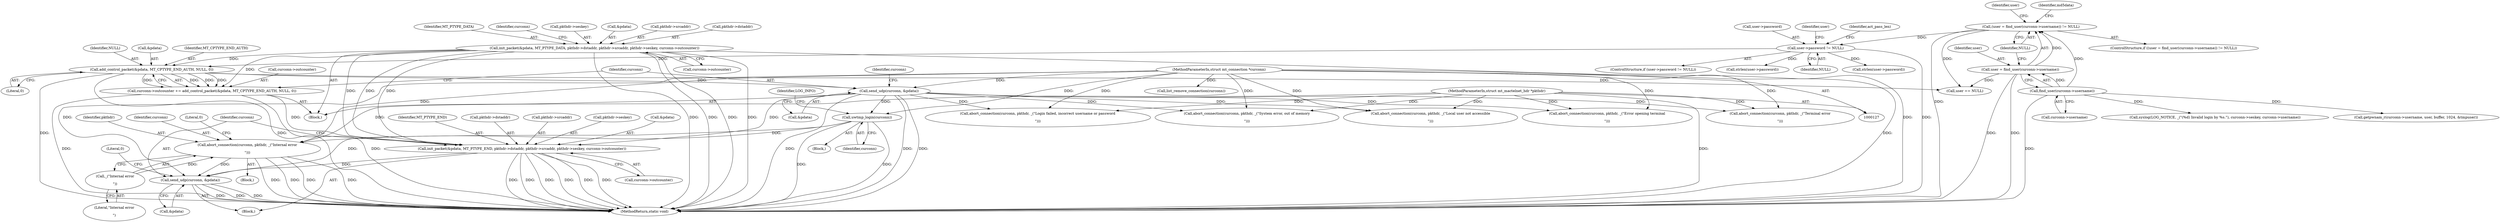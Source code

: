 digraph "0_MAC-Telnet_b69d11727d4f0f8cf719c79e3fb700f55ca03e9a_2@API" {
"1000658" [label="(Call,send_udp(curconn, &pdata))"];
"1000607" [label="(Call,abort_connection(curconn, pkthdr, _(\"Internal error\r\n\")))"];
"1000486" [label="(Call,uwtmp_login(curconn))"];
"1000262" [label="(Call,send_udp(curconn, &pdata))"];
"1000128" [label="(MethodParameterIn,struct mt_connection *curconn)"];
"1000256" [label="(Call,add_control_packet(&pdata, MT_CPTYPE_END_AUTH, NULL, 0))"];
"1000236" [label="(Call,init_packet(&pdata, MT_PTYPE_DATA, pkthdr->dstaddr, pkthdr->srcaddr, pkthdr->seskey, curconn->outcounter))"];
"1000158" [label="(Call,user->password != NULL)"];
"1000139" [label="(Call,(user = find_user(curconn->username)) != NULL)"];
"1000140" [label="(Call,user = find_user(curconn->username))"];
"1000142" [label="(Call,find_user(curconn->username))"];
"1000129" [label="(MethodParameterIn,struct mt_mactelnet_hdr *pkthdr)"];
"1000610" [label="(Call,_(\"Internal error\r\n\"))"];
"1000642" [label="(Call,init_packet(&pdata, MT_PTYPE_END, pkthdr->dstaddr, pkthdr->srcaddr, pkthdr->seskey, curconn->outcounter))"];
"1000252" [label="(Call,curconn->outcounter += add_control_packet(&pdata, MT_CPTYPE_END_AUTH, NULL, 0))"];
"1000129" [label="(MethodParameterIn,struct mt_mactelnet_hdr *pkthdr)"];
"1000484" [label="(Block,)"];
"1000475" [label="(Call,list_remove_connection(curconn))"];
"1000655" [label="(Call,curconn->outcounter)"];
"1000239" [label="(Identifier,MT_PTYPE_DATA)"];
"1000263" [label="(Identifier,curconn)"];
"1000277" [label="(Identifier,user)"];
"1000157" [label="(ControlStructure,if (user->password != NULL))"];
"1000143" [label="(Call,curconn->username)"];
"1000298" [label="(Call,abort_connection(curconn, pkthdr, _(\"Login failed, incorrect username or password\r\n\")))"];
"1000261" [label="(Literal,0)"];
"1000610" [label="(Call,_(\"Internal error\r\n\"))"];
"1000625" [label="(Block,)"];
"1000150" [label="(Identifier,md5data)"];
"1000660" [label="(Call,&pdata)"];
"1000645" [label="(Identifier,MT_PTYPE_END)"];
"1000705" [label="(MethodReturn,static void)"];
"1000276" [label="(Call,user == NULL)"];
"1000128" [label="(MethodParameterIn,struct mt_connection *curconn)"];
"1000288" [label="(Call,syslog(LOG_NOTICE, _(\"(%d) Invalid login by %s.\"), curconn->seskey, curconn->username))"];
"1000486" [label="(Call,uwtmp_login(curconn))"];
"1000166" [label="(Identifier,user)"];
"1000142" [label="(Call,find_user(curconn->username))"];
"1000249" [label="(Call,curconn->outcounter)"];
"1000260" [label="(Identifier,NULL)"];
"1000174" [label="(Call,strlen(user->password))"];
"1000607" [label="(Call,abort_connection(curconn, pkthdr, _(\"Internal error\r\n\")))"];
"1000401" [label="(Call,abort_connection(curconn, pkthdr, _(\"System error, out of memory\r\n\")))"];
"1000141" [label="(Identifier,user)"];
"1000430" [label="(Call,abort_connection(curconn, pkthdr, _(\"Local user not accessible\r\n\")))"];
"1000642" [label="(Call,init_packet(&pdata, MT_PTYPE_END, pkthdr->dstaddr, pkthdr->srcaddr, pkthdr->seskey, curconn->outcounter))"];
"1000254" [label="(Identifier,curconn)"];
"1000646" [label="(Call,pkthdr->dstaddr)"];
"1000470" [label="(Call,abort_connection(curconn, pkthdr, _(\"Error opening terminal\r\n\")))"];
"1000173" [label="(Identifier,act_pass_len)"];
"1000246" [label="(Call,pkthdr->seskey)"];
"1000588" [label="(Block,)"];
"1000237" [label="(Call,&pdata)"];
"1000269" [label="(Identifier,curconn)"];
"1000159" [label="(Call,user->password)"];
"1000162" [label="(Identifier,NULL)"];
"1000649" [label="(Call,pkthdr->srcaddr)"];
"1000613" [label="(Literal,0)"];
"1000609" [label="(Identifier,pkthdr)"];
"1000608" [label="(Identifier,curconn)"];
"1000349" [label="(Call,abort_connection(curconn, pkthdr, _(\"Terminal error\r\n\")))"];
"1000140" [label="(Call,user = find_user(curconn->username))"];
"1000658" [label="(Call,send_udp(curconn, &pdata))"];
"1000158" [label="(Call,user->password != NULL)"];
"1000168" [label="(Call,strlen(user->password))"];
"1000489" [label="(Identifier,LOG_INFO)"];
"1000243" [label="(Call,pkthdr->srcaddr)"];
"1000253" [label="(Call,curconn->outcounter)"];
"1000257" [label="(Call,&pdata)"];
"1000264" [label="(Call,&pdata)"];
"1000138" [label="(ControlStructure,if ((user = find_user(curconn->username)) != NULL))"];
"1000146" [label="(Identifier,NULL)"];
"1000652" [label="(Call,pkthdr->seskey)"];
"1000236" [label="(Call,init_packet(&pdata, MT_PTYPE_DATA, pkthdr->dstaddr, pkthdr->srcaddr, pkthdr->seskey, curconn->outcounter))"];
"1000611" [label="(Literal,\"Internal error\r\n\")"];
"1000256" [label="(Call,add_control_packet(&pdata, MT_CPTYPE_END_AUTH, NULL, 0))"];
"1000409" [label="(Call,getpwnam_r(curconn->username, user, buffer, 1024, &tmpuser))"];
"1000259" [label="(Identifier,MT_CPTYPE_END_AUTH)"];
"1000643" [label="(Call,&pdata)"];
"1000262" [label="(Call,send_udp(curconn, &pdata))"];
"1000252" [label="(Call,curconn->outcounter += add_control_packet(&pdata, MT_CPTYPE_END_AUTH, NULL, 0))"];
"1000139" [label="(Call,(user = find_user(curconn->username)) != NULL)"];
"1000147" [label="(Block,)"];
"1000659" [label="(Identifier,curconn)"];
"1000240" [label="(Call,pkthdr->dstaddr)"];
"1000663" [label="(Literal,0)"];
"1000487" [label="(Identifier,curconn)"];
"1000658" -> "1000625"  [label="AST: "];
"1000658" -> "1000660"  [label="CFG: "];
"1000659" -> "1000658"  [label="AST: "];
"1000660" -> "1000658"  [label="AST: "];
"1000663" -> "1000658"  [label="CFG: "];
"1000658" -> "1000705"  [label="DDG: "];
"1000658" -> "1000705"  [label="DDG: "];
"1000658" -> "1000705"  [label="DDG: "];
"1000607" -> "1000658"  [label="DDG: "];
"1000486" -> "1000658"  [label="DDG: "];
"1000128" -> "1000658"  [label="DDG: "];
"1000642" -> "1000658"  [label="DDG: "];
"1000607" -> "1000588"  [label="AST: "];
"1000607" -> "1000610"  [label="CFG: "];
"1000608" -> "1000607"  [label="AST: "];
"1000609" -> "1000607"  [label="AST: "];
"1000610" -> "1000607"  [label="AST: "];
"1000613" -> "1000607"  [label="CFG: "];
"1000607" -> "1000705"  [label="DDG: "];
"1000607" -> "1000705"  [label="DDG: "];
"1000607" -> "1000705"  [label="DDG: "];
"1000607" -> "1000705"  [label="DDG: "];
"1000486" -> "1000607"  [label="DDG: "];
"1000128" -> "1000607"  [label="DDG: "];
"1000129" -> "1000607"  [label="DDG: "];
"1000610" -> "1000607"  [label="DDG: "];
"1000486" -> "1000484"  [label="AST: "];
"1000486" -> "1000487"  [label="CFG: "];
"1000487" -> "1000486"  [label="AST: "];
"1000489" -> "1000486"  [label="CFG: "];
"1000486" -> "1000705"  [label="DDG: "];
"1000486" -> "1000705"  [label="DDG: "];
"1000262" -> "1000486"  [label="DDG: "];
"1000128" -> "1000486"  [label="DDG: "];
"1000262" -> "1000147"  [label="AST: "];
"1000262" -> "1000264"  [label="CFG: "];
"1000263" -> "1000262"  [label="AST: "];
"1000264" -> "1000262"  [label="AST: "];
"1000269" -> "1000262"  [label="CFG: "];
"1000262" -> "1000705"  [label="DDG: "];
"1000262" -> "1000705"  [label="DDG: "];
"1000262" -> "1000705"  [label="DDG: "];
"1000128" -> "1000262"  [label="DDG: "];
"1000256" -> "1000262"  [label="DDG: "];
"1000262" -> "1000298"  [label="DDG: "];
"1000262" -> "1000349"  [label="DDG: "];
"1000262" -> "1000401"  [label="DDG: "];
"1000262" -> "1000430"  [label="DDG: "];
"1000262" -> "1000470"  [label="DDG: "];
"1000262" -> "1000642"  [label="DDG: "];
"1000128" -> "1000127"  [label="AST: "];
"1000128" -> "1000705"  [label="DDG: "];
"1000128" -> "1000298"  [label="DDG: "];
"1000128" -> "1000349"  [label="DDG: "];
"1000128" -> "1000401"  [label="DDG: "];
"1000128" -> "1000430"  [label="DDG: "];
"1000128" -> "1000470"  [label="DDG: "];
"1000128" -> "1000475"  [label="DDG: "];
"1000256" -> "1000252"  [label="AST: "];
"1000256" -> "1000261"  [label="CFG: "];
"1000257" -> "1000256"  [label="AST: "];
"1000259" -> "1000256"  [label="AST: "];
"1000260" -> "1000256"  [label="AST: "];
"1000261" -> "1000256"  [label="AST: "];
"1000252" -> "1000256"  [label="CFG: "];
"1000256" -> "1000705"  [label="DDG: "];
"1000256" -> "1000705"  [label="DDG: "];
"1000256" -> "1000252"  [label="DDG: "];
"1000256" -> "1000252"  [label="DDG: "];
"1000256" -> "1000252"  [label="DDG: "];
"1000256" -> "1000252"  [label="DDG: "];
"1000236" -> "1000256"  [label="DDG: "];
"1000158" -> "1000256"  [label="DDG: "];
"1000256" -> "1000276"  [label="DDG: "];
"1000236" -> "1000147"  [label="AST: "];
"1000236" -> "1000249"  [label="CFG: "];
"1000237" -> "1000236"  [label="AST: "];
"1000239" -> "1000236"  [label="AST: "];
"1000240" -> "1000236"  [label="AST: "];
"1000243" -> "1000236"  [label="AST: "];
"1000246" -> "1000236"  [label="AST: "];
"1000249" -> "1000236"  [label="AST: "];
"1000254" -> "1000236"  [label="CFG: "];
"1000236" -> "1000705"  [label="DDG: "];
"1000236" -> "1000705"  [label="DDG: "];
"1000236" -> "1000705"  [label="DDG: "];
"1000236" -> "1000705"  [label="DDG: "];
"1000236" -> "1000705"  [label="DDG: "];
"1000236" -> "1000252"  [label="DDG: "];
"1000236" -> "1000642"  [label="DDG: "];
"1000236" -> "1000642"  [label="DDG: "];
"1000236" -> "1000642"  [label="DDG: "];
"1000158" -> "1000157"  [label="AST: "];
"1000158" -> "1000162"  [label="CFG: "];
"1000159" -> "1000158"  [label="AST: "];
"1000162" -> "1000158"  [label="AST: "];
"1000166" -> "1000158"  [label="CFG: "];
"1000173" -> "1000158"  [label="CFG: "];
"1000158" -> "1000705"  [label="DDG: "];
"1000139" -> "1000158"  [label="DDG: "];
"1000158" -> "1000168"  [label="DDG: "];
"1000158" -> "1000174"  [label="DDG: "];
"1000139" -> "1000138"  [label="AST: "];
"1000139" -> "1000146"  [label="CFG: "];
"1000140" -> "1000139"  [label="AST: "];
"1000146" -> "1000139"  [label="AST: "];
"1000150" -> "1000139"  [label="CFG: "];
"1000277" -> "1000139"  [label="CFG: "];
"1000139" -> "1000705"  [label="DDG: "];
"1000140" -> "1000139"  [label="DDG: "];
"1000142" -> "1000139"  [label="DDG: "];
"1000139" -> "1000276"  [label="DDG: "];
"1000140" -> "1000142"  [label="CFG: "];
"1000141" -> "1000140"  [label="AST: "];
"1000142" -> "1000140"  [label="AST: "];
"1000146" -> "1000140"  [label="CFG: "];
"1000140" -> "1000705"  [label="DDG: "];
"1000140" -> "1000705"  [label="DDG: "];
"1000142" -> "1000140"  [label="DDG: "];
"1000140" -> "1000276"  [label="DDG: "];
"1000142" -> "1000143"  [label="CFG: "];
"1000143" -> "1000142"  [label="AST: "];
"1000142" -> "1000705"  [label="DDG: "];
"1000142" -> "1000288"  [label="DDG: "];
"1000142" -> "1000409"  [label="DDG: "];
"1000129" -> "1000127"  [label="AST: "];
"1000129" -> "1000705"  [label="DDG: "];
"1000129" -> "1000298"  [label="DDG: "];
"1000129" -> "1000349"  [label="DDG: "];
"1000129" -> "1000401"  [label="DDG: "];
"1000129" -> "1000430"  [label="DDG: "];
"1000129" -> "1000470"  [label="DDG: "];
"1000610" -> "1000611"  [label="CFG: "];
"1000611" -> "1000610"  [label="AST: "];
"1000642" -> "1000625"  [label="AST: "];
"1000642" -> "1000655"  [label="CFG: "];
"1000643" -> "1000642"  [label="AST: "];
"1000645" -> "1000642"  [label="AST: "];
"1000646" -> "1000642"  [label="AST: "];
"1000649" -> "1000642"  [label="AST: "];
"1000652" -> "1000642"  [label="AST: "];
"1000655" -> "1000642"  [label="AST: "];
"1000659" -> "1000642"  [label="CFG: "];
"1000642" -> "1000705"  [label="DDG: "];
"1000642" -> "1000705"  [label="DDG: "];
"1000642" -> "1000705"  [label="DDG: "];
"1000642" -> "1000705"  [label="DDG: "];
"1000642" -> "1000705"  [label="DDG: "];
"1000642" -> "1000705"  [label="DDG: "];
"1000252" -> "1000642"  [label="DDG: "];
"1000252" -> "1000147"  [label="AST: "];
"1000253" -> "1000252"  [label="AST: "];
"1000263" -> "1000252"  [label="CFG: "];
"1000252" -> "1000705"  [label="DDG: "];
"1000252" -> "1000705"  [label="DDG: "];
}
